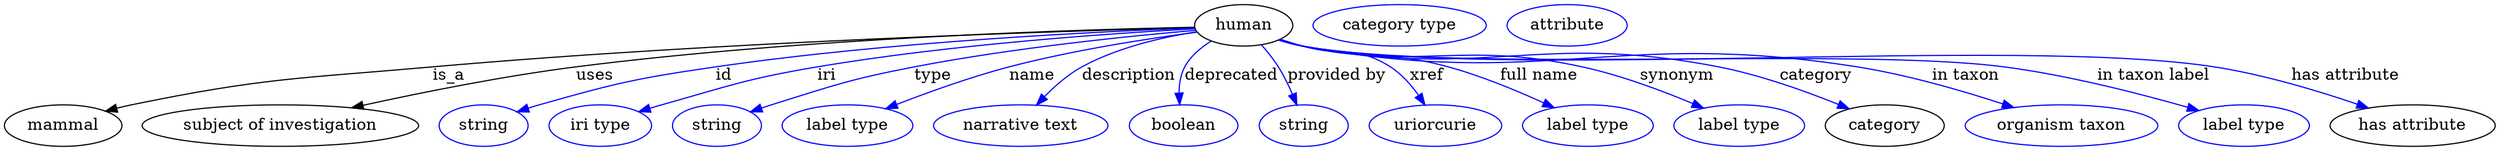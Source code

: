 digraph {
	graph [bb="0,0,2154.2,123"];
	node [label="\N"];
	human	[height=0.5,
		label=human,
		pos="1070.7,105",
		width=1.1735];
	mammal	[height=0.5,
		pos="50.696,18",
		width=1.4082];
	human -> mammal	[label=is_a,
		lp="385.7,61.5",
		pos="e,87.299,30.5 1028.5,102.99 919.52,100.16 620.13,90.834 371.7,69 254.78,58.725 224.65,59.652 109.7,36 105.58,35.154 101.34,34.166 \
97.106,33.1"];
	"subject of investigation"	[height=0.5,
		pos="238.7,18",
		width=3.3219];
	human -> "subject of investigation"	[label=uses,
		lp="512.2,61.5",
		pos="e,300.64,33.426 1028.3,103.32 932.86,101.38 693.87,94.199 495.7,69 432.71,60.991 361.94,46.835 310.64,35.626"];
	id	[color=blue,
		height=0.5,
		label=string,
		pos="414.7,18",
		width=1.0652];
	human -> id	[color=blue,
		label=id,
		lp="624.7,61.5",
		pos="e,443.69,29.954 1028.6,102.61 948.39,99.558 767.98,90.706 617.7,69 547.99,58.932 530.48,55.131 462.7,36 459.59,35.124 456.39,34.151 \
453.2,33.129",
		style=solid];
	iri	[color=blue,
		height=0.5,
		label="iri type",
		pos="515.7,18",
		width=1.2277];
	human -> iri	[color=blue,
		label=iri,
		lp="710.7,61.5",
		pos="e,549.06,29.926 1028.8,102.04 960.17,98.381 819.89,88.998 702.7,69 652.52,60.438 596.26,44.504 558.67,32.92",
		style=solid];
	type	[color=blue,
		height=0.5,
		label=string,
		pos="616.7,18",
		width=1.0652];
	human -> type	[color=blue,
		label=type,
		lp="802.7,61.5",
		pos="e,645.65,29.908 1029.5,100.74 973.99,95.932 872.27,85.669 786.7,69 731.14,58.179 717.69,52.974 663.7,36 660.94,35.134 658.11,34.206 \
655.26,33.246",
		style=solid];
	name	[color=blue,
		height=0.5,
		label="label type",
		pos="729.7,18",
		width=1.5707];
	human -> name	[color=blue,
		label=name,
		lp="888.7,61.5",
		pos="e,762.6,32.673 1030.4,99.117 989.3,93.65 923.92,83.599 868.7,69 835.68,60.273 799.41,47.098 772.2,36.463",
		style=solid];
	description	[color=blue,
		height=0.5,
		label="narrative text",
		pos="879.7,18",
		width=2.0943];
	human -> description	[color=blue,
		label=description,
		lp="971.2,61.5",
		pos="e,892.7,35.75 1030.3,99.649 1001.1,95.181 961.63,86.314 930.7,69 919.03,62.471 908.14,52.573 899.45,43.302",
		style=solid];
	deprecated	[color=blue,
		height=0.5,
		label=boolean,
		pos="1019.7,18",
		width=1.2999];
	human -> deprecated	[color=blue,
		label=deprecated,
		lp="1060.2,61.5",
		pos="e,1015.9,36.158 1042.5,91.435 1033.6,85.921 1024.7,78.502 1019.7,69 1016.1,62.135 1015,53.97 1015.1,46.248",
		style=solid];
	"provided by"	[color=blue,
		height=0.5,
		label=string,
		pos="1122.7,18",
		width=1.0652];
	human -> "provided by"	[color=blue,
		label="provided by",
		lp="1151.2,61.5",
		pos="e,1116.7,35.83 1086.1,88.047 1091.1,82.323 1096.5,75.639 1100.7,69 1105.3,61.663 1109.4,53.191 1112.8,45.329",
		style=solid];
	xref	[color=blue,
		height=0.5,
		label=uriorcurie,
		pos="1236.7,18",
		width=1.5887];
	human -> xref	[color=blue,
		label=xref,
		lp="1229.2,61.5",
		pos="e,1227.6,35.847 1102.4,92.949 1108.8,90.869 1115.4,88.788 1121.7,87 1155.1,77.502 1168.5,87.745 1197.7,69 1207.4,62.783 1215.7,53.301 \
1222.1,44.26",
		style=solid];
	"full name"	[color=blue,
		height=0.5,
		label="label type",
		pos="1368.7,18",
		width=1.5707];
	human -> "full name"	[color=blue,
		label="full name",
		lp="1326.2,61.5",
		pos="e,1339.6,33.451 1101.7,92.671 1108.3,90.564 1115.2,88.544 1121.7,87 1176.8,74.003 1193.1,83.918 1247.7,69 1276.2,61.203 1307,48.42 \
1330.4,37.732",
		style=solid];
	synonym	[color=blue,
		height=0.5,
		label="label type",
		pos="1499.7,18",
		width=1.5707];
	human -> synonym	[color=blue,
		label=synonym,
		lp="1445.7,61.5",
		pos="e,1468.8,33.16 1101.1,92.5 1107.8,90.352 1114.9,88.359 1121.7,87 1227.4,65.785 1258.3,91.828 1363.7,69 1396.9,61.815 1432.9,48.314 \
1459.5,37.151",
		style=solid];
	category	[height=0.5,
		pos="1625.7,18",
		width=1.4263];
	human -> category	[color=blue,
		label=category,
		lp="1566.2,61.5",
		pos="e,1594.9,32.551 1101.1,92.375 1107.8,90.235 1114.9,88.276 1121.7,87 1279.1,57.397 1324.4,99.582 1481.7,69 1517.7,61.995 1557,47.911 \
1585.4,36.471",
		style=solid];
	"in taxon"	[color=blue,
		height=0.5,
		label="organism taxon",
		pos="1778.7,18",
		width=2.3109];
	human -> "in taxon"	[color=blue,
		label="in taxon",
		lp="1695.7,61.5",
		pos="e,1737.5,33.662 1101.1,92.311 1107.8,90.175 1114.9,88.234 1121.7,87 1331.7,48.861 1390.8,102.25 1601.7,69 1645.1,62.158 1693,48.231 \
1728,36.809",
		style=solid];
	"in taxon label"	[color=blue,
		height=0.5,
		label="label type",
		pos="1936.7,18",
		width=1.5707];
	human -> "in taxon label"	[color=blue,
		label="in taxon label",
		lp="1858.2,61.5",
		pos="e,1897.7,31.03 1100.8,92.357 1107.6,90.189 1114.8,88.224 1121.7,87 1254.6,63.412 1594.9,86.359 1728.7,69 1784.1,61.813 1846.2,45.806 \
1888,33.827",
		style=solid];
	"has attribute"	[height=0.5,
		pos="2082.7,18",
		width=1.9859];
	human -> "has attribute"	[color=blue,
		label="has attribute",
		lp="2024.7,61.5",
		pos="e,2044.4,33.251 1100.8,92.322 1107.6,90.156 1114.8,88.2 1121.7,87 1294.5,56.935 1737.4,95.703 1910.7,69 1953.5,62.406 2000.6,48.192 \
2034.7,36.598",
		style=solid];
	"named thing_category"	[color=blue,
		height=0.5,
		label="category type",
		pos="1205.7,105",
		width=2.0762];
	"organismal entity_has attribute"	[color=blue,
		height=0.5,
		label=attribute,
		pos="1350.7,105",
		width=1.4443];
}
